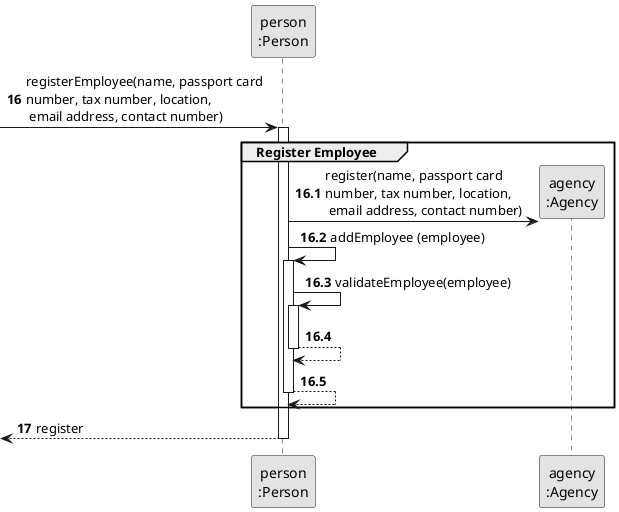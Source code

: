 @startuml
skinparam monochrome true
skinparam packageStyle rectangle
skinparam shadowing false

participant "person\n:Person" as PERSON
participant "agency\n:Agency" as AGENCY

autonumber 16
-> PERSON: registerEmployee(name, passport card \nnumber, tax number, location,\n email address, contact number)

autonumber 16.1
activate PERSON
    group Register Employee

        PERSON -> AGENCY**: register(name, passport card \nnumber, tax number, location,\n email address, contact number)
        PERSON -> PERSON: addEmployee (employee)

        activate PERSON
            PERSON -> PERSON: validateEmployee(employee)
            activate PERSON
                PERSON --> PERSON
            deactivate PERSON

            PERSON --> PERSON
        deactivate PERSON
    end

    autonumber 17
    <-- PERSON : register
deactivate PERSON


@enduml